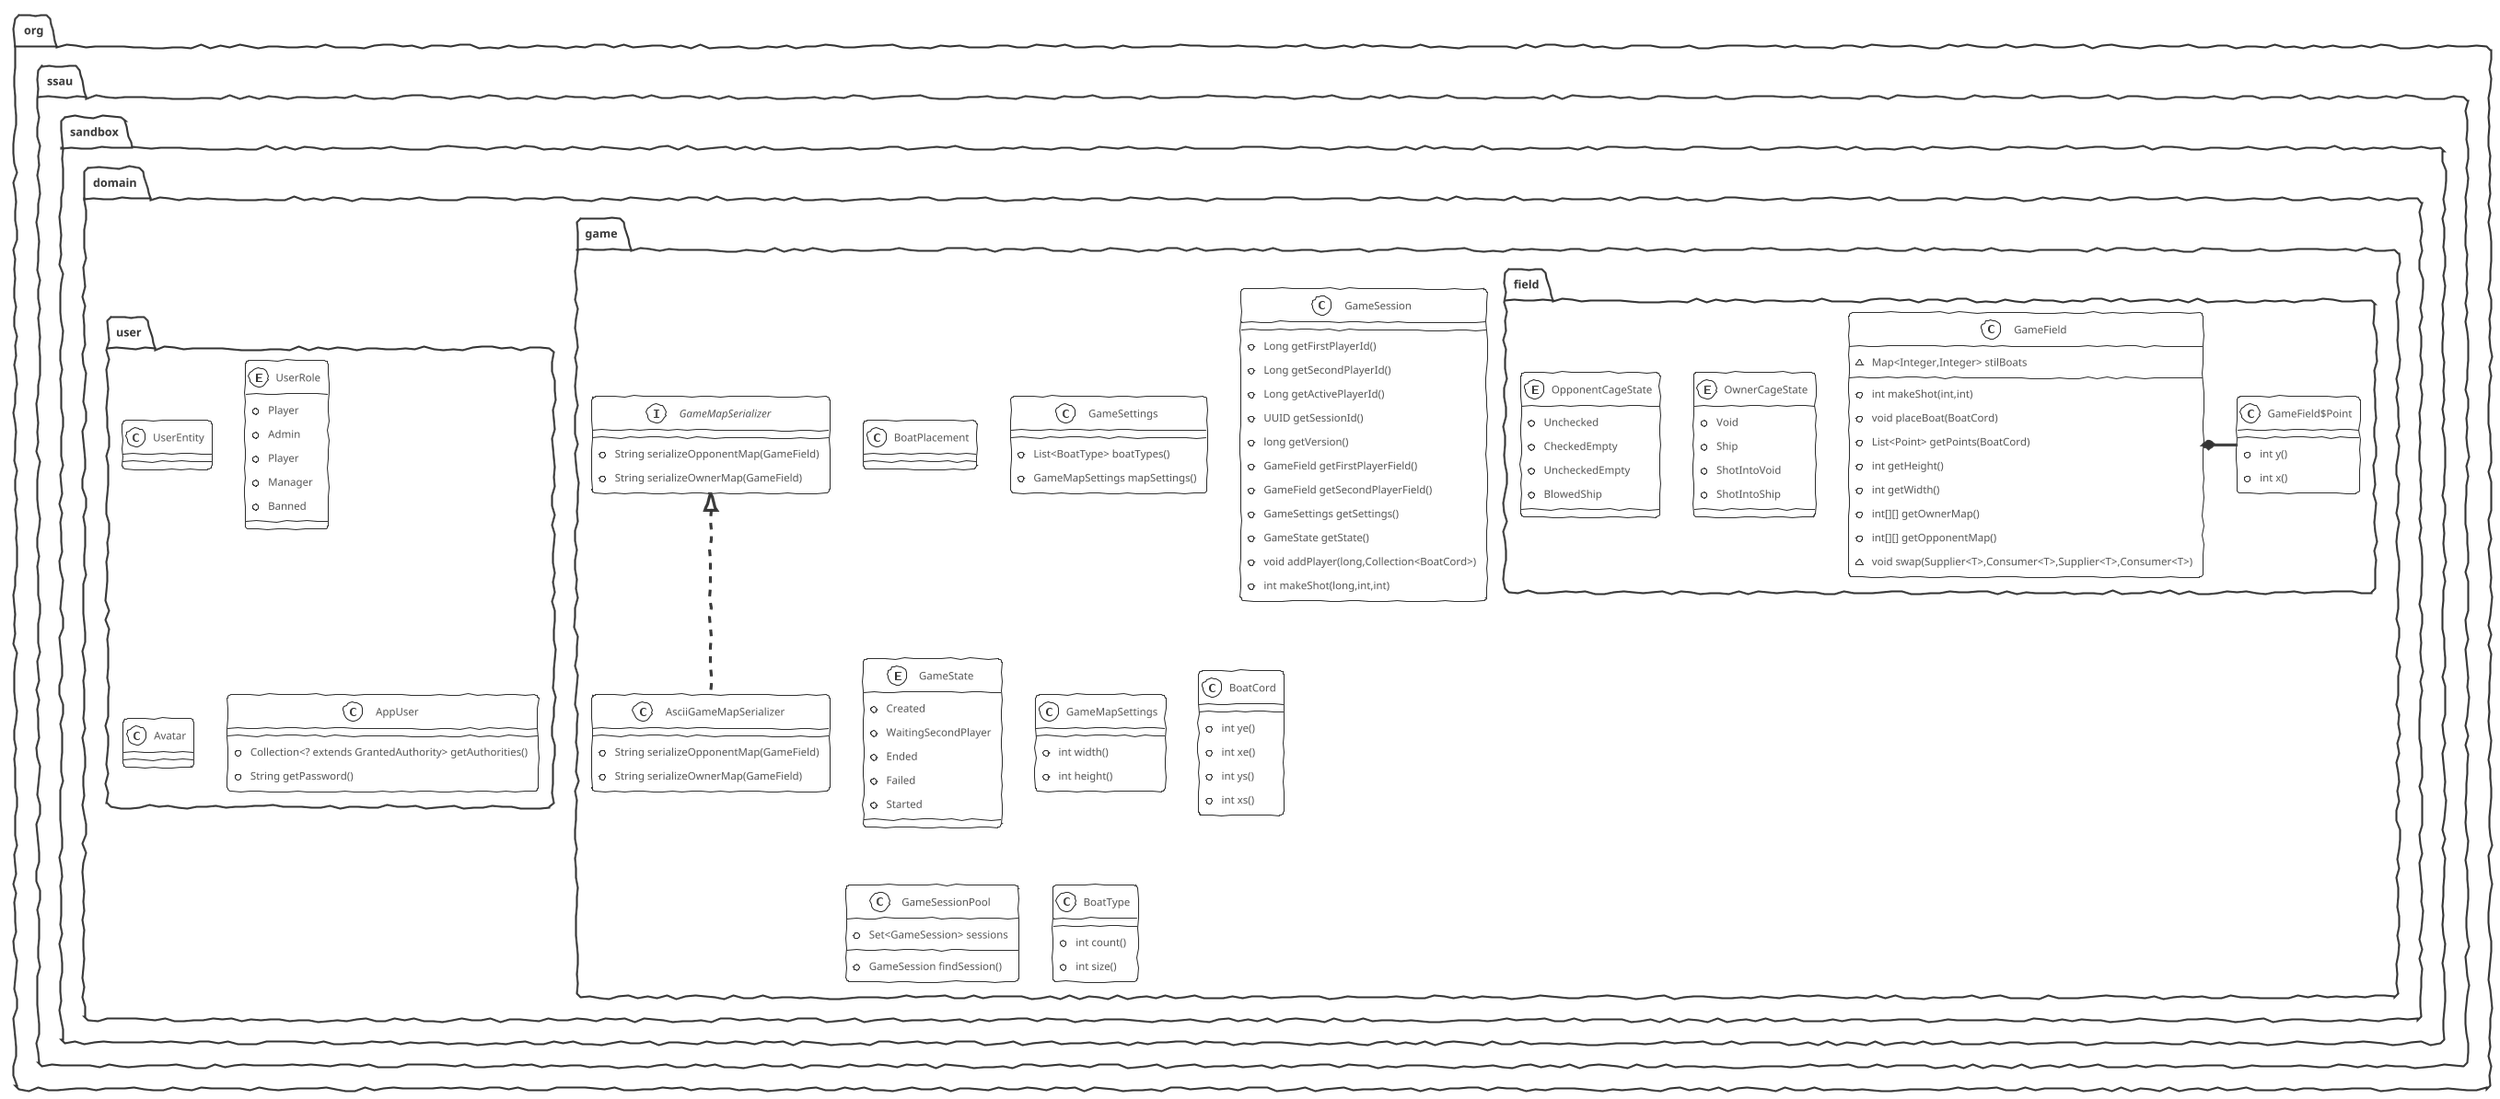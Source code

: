 @startuml

!theme sketchy-outline

class org.ssau.sandbox.domain.game.BoatPlacement {
}
enum org.ssau.sandbox.domain.game.field.OwnerCageState {
+  Void
+  Ship
+  ShotIntoVoid
+  ShotIntoShip
}

class org.ssau.sandbox.domain.game.GameSettings {
+ List<BoatType> boatTypes()
+ GameMapSettings mapSettings()
}

interface org.ssau.sandbox.domain.game.GameMapSerializer {
+ String serializeOpponentMap(GameField)
+ String serializeOwnerMap(GameField)
}

class org.ssau.sandbox.domain.game.GameSession {
+ Long getFirstPlayerId()
+ Long getSecondPlayerId()
+ Long getActivePlayerId()
+ UUID getSessionId()
+ long getVersion()
+ GameField getFirstPlayerField()
+ GameField getSecondPlayerField()
+ GameSettings getSettings()
+ GameState getState()
+ void addPlayer(long,Collection<BoatCord>)
+ int makeShot(long,int,int)
}

enum org.ssau.sandbox.domain.game.GameState {
+  Created
+  WaitingSecondPlayer
+  Ended
+  Failed
+  Started
}

class org.ssau.sandbox.domain.user.UserEntity {
}
class org.ssau.sandbox.domain.game.GameMapSettings {
+ int width()
+ int height()
}

enum org.ssau.sandbox.domain.user.UserRole {
+  Player
+  Admin
}

enum org.ssau.sandbox.domain.game.field.OpponentCageState {
+  Unchecked
+  CheckedEmpty
+  UncheckedEmpty
+  BlowedShip
}

class org.ssau.sandbox.domain.game.BoatCord {
+ int ye()
+ int xe()
+ int ys()
+ int xs()
}

class org.ssau.sandbox.domain.game.GameSessionPool {
+ Set<GameSession> sessions
+ GameSession findSession()
}


class org.ssau.sandbox.domain.game.BoatType {
+ int count()
+ int size()
}

class org.ssau.sandbox.domain.game.AsciiGameMapSerializer {
+ String serializeOpponentMap(GameField)
+ String serializeOwnerMap(GameField)
}

class org.ssau.sandbox.domain.game.field.GameField {
~ Map<Integer,Integer> stilBoats
+ int makeShot(int,int)
+ void placeBoat(BoatCord)
+ List<Point> getPoints(BoatCord)
+ int getHeight()
+ int getWidth()
+ int[][] getOwnerMap()
+ int[][] getOpponentMap()
~ void swap(Supplier<T>,Consumer<T>,Supplier<T>,Consumer<T>)
}


class org.ssau.sandbox.domain.game.field.GameField$Point {
+ int y()
+ int x()
}

class org.ssau.sandbox.domain.user.Avatar {
}
class org.ssau.sandbox.domain.user.AppUser {
+ Collection<? extends GrantedAuthority> getAuthorities()
+ String getPassword()
}

enum org.ssau.sandbox.domain.user.UserRole {
+  Player
+  Manager
+  Banned
}



org.ssau.sandbox.domain.game.GameMapSerializer <|.. org.ssau.sandbox.domain.game.AsciiGameMapSerializer
org.ssau.sandbox.domain.game.field.GameField *- org.ssau.sandbox.domain.game.field.GameField$Point
@enduml
